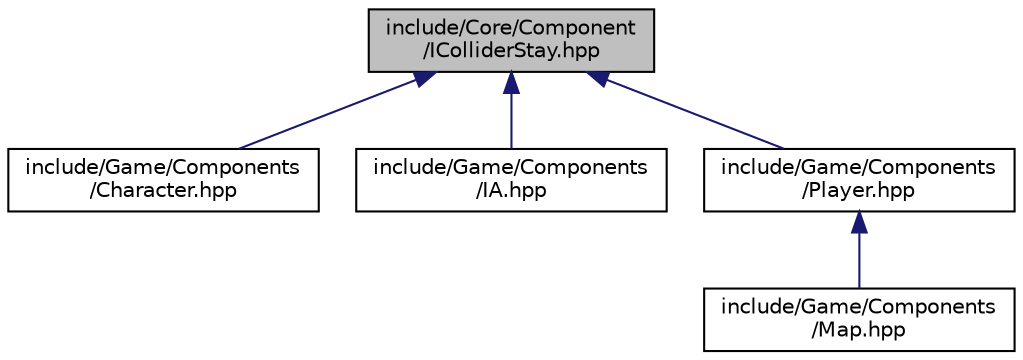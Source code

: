 digraph "include/Core/Component/IColliderStay.hpp"
{
  edge [fontname="Helvetica",fontsize="10",labelfontname="Helvetica",labelfontsize="10"];
  node [fontname="Helvetica",fontsize="10",shape=record];
  Node1 [label="include/Core/Component\l/IColliderStay.hpp",height=0.2,width=0.4,color="black", fillcolor="grey75", style="filled", fontcolor="black"];
  Node1 -> Node2 [dir="back",color="midnightblue",fontsize="10",style="solid",fontname="Helvetica"];
  Node2 [label="include/Game/Components\l/Character.hpp",height=0.2,width=0.4,color="black", fillcolor="white", style="filled",URL="$_character_8hpp.html"];
  Node1 -> Node3 [dir="back",color="midnightblue",fontsize="10",style="solid",fontname="Helvetica"];
  Node3 [label="include/Game/Components\l/IA.hpp",height=0.2,width=0.4,color="black", fillcolor="white", style="filled",URL="$_i_a_8hpp.html"];
  Node1 -> Node4 [dir="back",color="midnightblue",fontsize="10",style="solid",fontname="Helvetica"];
  Node4 [label="include/Game/Components\l/Player.hpp",height=0.2,width=0.4,color="black", fillcolor="white", style="filled",URL="$_player_8hpp.html"];
  Node4 -> Node5 [dir="back",color="midnightblue",fontsize="10",style="solid",fontname="Helvetica"];
  Node5 [label="include/Game/Components\l/Map.hpp",height=0.2,width=0.4,color="black", fillcolor="white", style="filled",URL="$_map_8hpp.html"];
}
